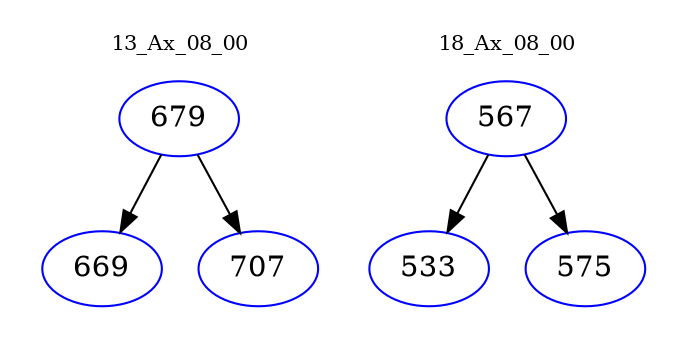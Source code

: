 digraph{
subgraph cluster_0 {
color = white
label = "13_Ax_08_00";
fontsize=10;
T0_679 [label="679", color="blue"]
T0_679 -> T0_669 [color="black"]
T0_669 [label="669", color="blue"]
T0_679 -> T0_707 [color="black"]
T0_707 [label="707", color="blue"]
}
subgraph cluster_1 {
color = white
label = "18_Ax_08_00";
fontsize=10;
T1_567 [label="567", color="blue"]
T1_567 -> T1_533 [color="black"]
T1_533 [label="533", color="blue"]
T1_567 -> T1_575 [color="black"]
T1_575 [label="575", color="blue"]
}
}
